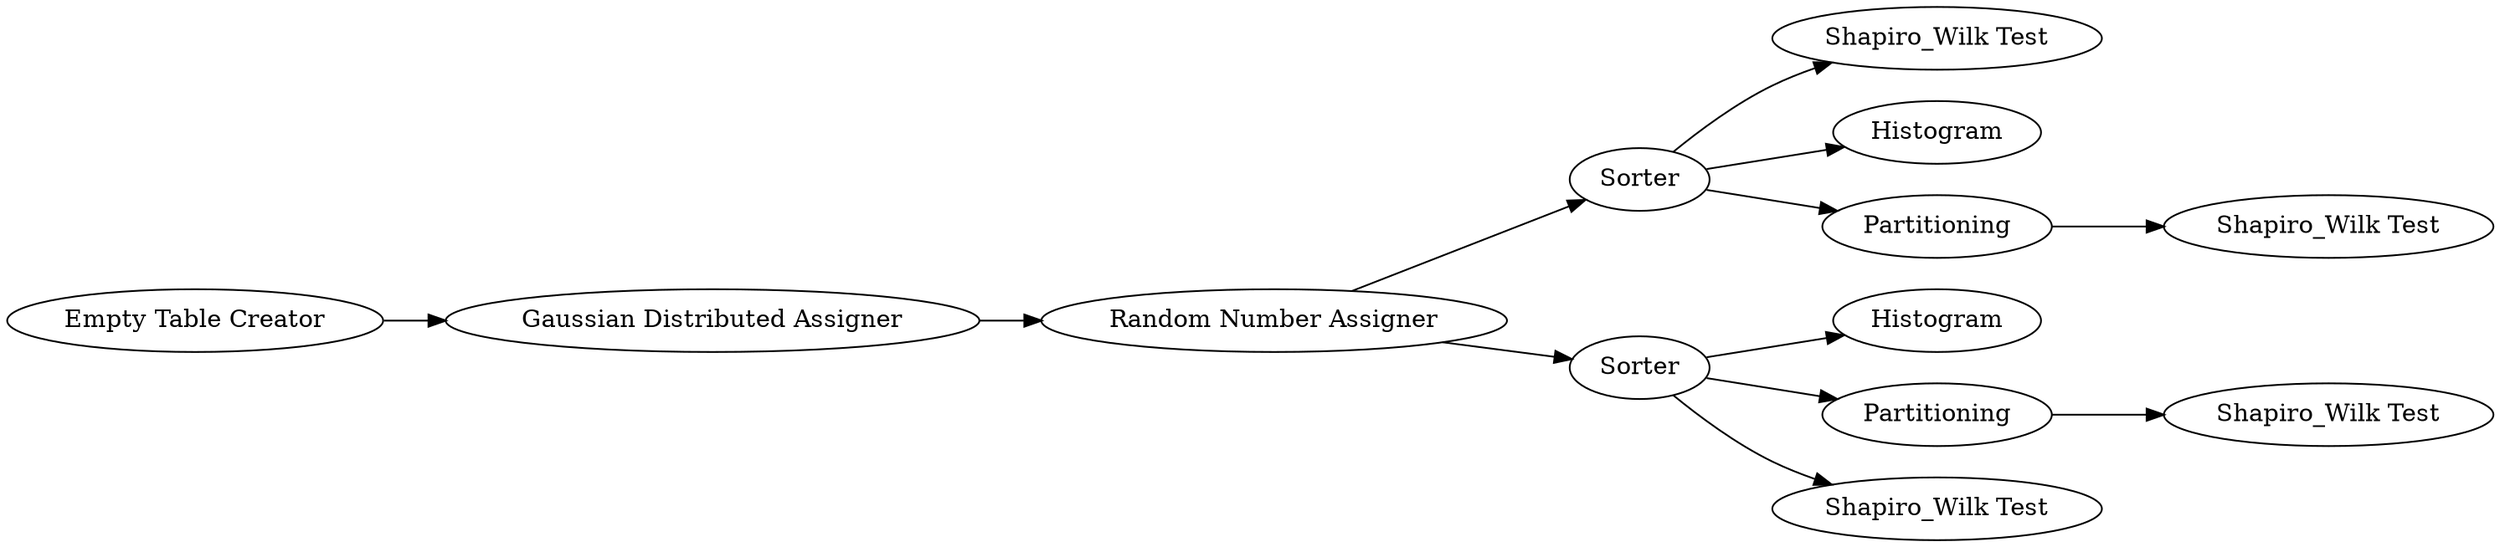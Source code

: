 digraph {
	19 -> 9
	7 -> 8
	1 -> 2
	19 -> 5
	13 -> 14
	2 -> 6
	19 -> 11
	7 -> 13
	11 -> 12
	7 -> 10
	6 -> 19
	6 -> 7
	5 [label=Histogram]
	14 [label="Shapiro_Wilk Test"]
	13 [label=Partitioning]
	1 [label="Empty Table Creator"]
	7 [label=Sorter]
	9 [label="Shapiro_Wilk Test"]
	11 [label=Partitioning]
	10 [label="Shapiro_Wilk Test"]
	6 [label="Random Number Assigner"]
	8 [label=Histogram]
	12 [label="Shapiro_Wilk Test"]
	2 [label="Gaussian Distributed Assigner"]
	19 [label=Sorter]
	rankdir=LR
}

